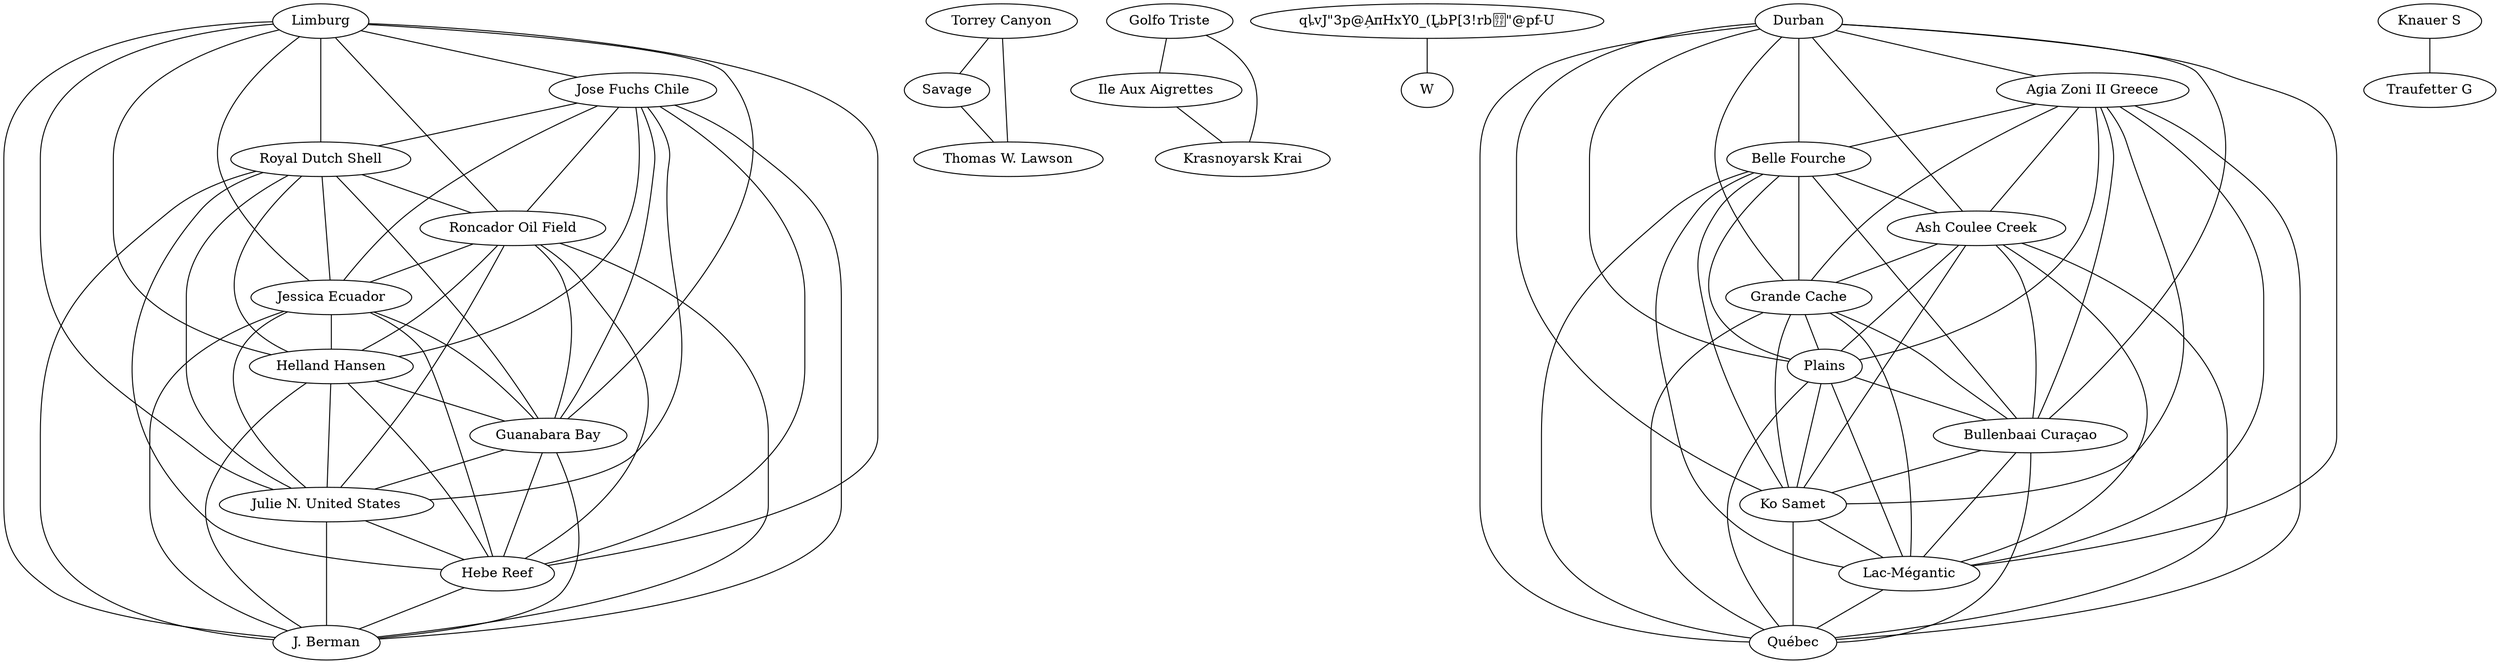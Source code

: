 strict graph "Tanker truck pumping out sludge from a vessel" {
	Limburg
	"Jose Fuchs Chile"
	Limburg -- "Jose Fuchs Chile"
	"Royal Dutch Shell"
	Limburg -- "Royal Dutch Shell"
	"Roncador Oil Field"
	Limburg -- "Roncador Oil Field"
	"Jessica Ecuador"
	Limburg -- "Jessica Ecuador"
	"Helland Hansen"
	Limburg -- "Helland Hansen"
	"Guanabara Bay"
	Limburg -- "Guanabara Bay"
	"Julie N. United States"
	Limburg -- "Julie N. United States"
	"Hebe Reef"
	Limburg -- "Hebe Reef"
	"J. Berman"
	Limburg -- "J. Berman"
	"Jose Fuchs Chile"
	"Royal Dutch Shell"
	"Jose Fuchs Chile" -- "Royal Dutch Shell"
	"Jose Fuchs Chile"
	"Roncador Oil Field"
	"Jose Fuchs Chile" -- "Roncador Oil Field"
	"Jose Fuchs Chile"
	"Jessica Ecuador"
	"Jose Fuchs Chile" -- "Jessica Ecuador"
	"Jose Fuchs Chile"
	"Helland Hansen"
	"Jose Fuchs Chile" -- "Helland Hansen"
	"Jose Fuchs Chile"
	"Guanabara Bay"
	"Jose Fuchs Chile" -- "Guanabara Bay"
	"Jose Fuchs Chile"
	"Julie N. United States"
	"Jose Fuchs Chile" -- "Julie N. United States"
	"Jose Fuchs Chile"
	"Hebe Reef"
	"Jose Fuchs Chile" -- "Hebe Reef"
	"Jose Fuchs Chile"
	"J. Berman"
	"Jose Fuchs Chile" -- "J. Berman"
	"Royal Dutch Shell"
	"Roncador Oil Field"
	"Royal Dutch Shell" -- "Roncador Oil Field"
	"Royal Dutch Shell"
	"Jessica Ecuador"
	"Royal Dutch Shell" -- "Jessica Ecuador"
	"Royal Dutch Shell"
	"Helland Hansen"
	"Royal Dutch Shell" -- "Helland Hansen"
	"Royal Dutch Shell"
	"Guanabara Bay"
	"Royal Dutch Shell" -- "Guanabara Bay"
	"Royal Dutch Shell"
	"Julie N. United States"
	"Royal Dutch Shell" -- "Julie N. United States"
	"Royal Dutch Shell"
	"Hebe Reef"
	"Royal Dutch Shell" -- "Hebe Reef"
	"Royal Dutch Shell"
	"J. Berman"
	"Royal Dutch Shell" -- "J. Berman"
	"Roncador Oil Field"
	"Jessica Ecuador"
	"Roncador Oil Field" -- "Jessica Ecuador"
	"Roncador Oil Field"
	"Helland Hansen"
	"Roncador Oil Field" -- "Helland Hansen"
	"Roncador Oil Field"
	"Guanabara Bay"
	"Roncador Oil Field" -- "Guanabara Bay"
	"Roncador Oil Field"
	"Julie N. United States"
	"Roncador Oil Field" -- "Julie N. United States"
	"Roncador Oil Field"
	"Hebe Reef"
	"Roncador Oil Field" -- "Hebe Reef"
	"Roncador Oil Field"
	"J. Berman"
	"Roncador Oil Field" -- "J. Berman"
	"Jessica Ecuador"
	"Helland Hansen"
	"Jessica Ecuador" -- "Helland Hansen"
	"Jessica Ecuador"
	"Guanabara Bay"
	"Jessica Ecuador" -- "Guanabara Bay"
	"Jessica Ecuador"
	"Julie N. United States"
	"Jessica Ecuador" -- "Julie N. United States"
	"Jessica Ecuador"
	"Hebe Reef"
	"Jessica Ecuador" -- "Hebe Reef"
	"Jessica Ecuador"
	"J. Berman"
	"Jessica Ecuador" -- "J. Berman"
	"Helland Hansen"
	"Guanabara Bay"
	"Helland Hansen" -- "Guanabara Bay"
	"Helland Hansen"
	"Julie N. United States"
	"Helland Hansen" -- "Julie N. United States"
	"Helland Hansen"
	"Hebe Reef"
	"Helland Hansen" -- "Hebe Reef"
	"Helland Hansen"
	"J. Berman"
	"Helland Hansen" -- "J. Berman"
	"Guanabara Bay"
	"Julie N. United States"
	"Guanabara Bay" -- "Julie N. United States"
	"Guanabara Bay"
	"Hebe Reef"
	"Guanabara Bay" -- "Hebe Reef"
	"Guanabara Bay"
	"J. Berman"
	"Guanabara Bay" -- "J. Berman"
	"Julie N. United States"
	"Hebe Reef"
	"Julie N. United States" -- "Hebe Reef"
	"Julie N. United States"
	"J. Berman"
	"Julie N. United States" -- "J. Berman"
	"Hebe Reef"
	"J. Berman"
	"Hebe Reef" -- "J. Berman"
	"Torrey Canyon"
	Savage
	"Torrey Canyon" -- Savage
	"Torrey Canyon"
	"Thomas W. Lawson"
	"Torrey Canyon" -- "Thomas W. Lawson"
	"Thomas W. Lawson"
	Savage -- "Thomas W. Lawson"
	"Golfo Triste"
	"Ile Aux Aigrettes"
	"Golfo Triste" -- "Ile Aux Aigrettes"
	"Golfo Triste"
	"Krasnoyarsk Krai"
	"Golfo Triste" -- "Krasnoyarsk Krai"
	"Ile Aux Aigrettes"
	"Krasnoyarsk Krai"
	"Ile Aux Aigrettes" -- "Krasnoyarsk Krai"
	"qȴvJ\"3p\@ܹAпHxY0_\(L̢bP[3!rb\"@pf-U
"
	W
	"qȴvJ\"3p\@ܹAпHxY0_\(L̢bP[3!rb\"@pf-U
" -- W
	Durban
	"Agia Zoni II Greece"
	Durban -- "Agia Zoni II Greece"
	"Belle Fourche"
	Durban -- "Belle Fourche"
	"Ash Coulee Creek"
	Durban -- "Ash Coulee Creek"
	"Grande Cache"
	Durban -- "Grande Cache"
	Plains
	Durban -- Plains
	"Bullenbaai Curaçao"
	Durban -- "Bullenbaai Curaçao"
	"Ko Samet"
	Durban -- "Ko Samet"
	"Lac-Mégantic"
	Durban -- "Lac-Mégantic"
	"Québec"
	Durban -- "Québec"
	"Agia Zoni II Greece"
	"Belle Fourche"
	"Agia Zoni II Greece" -- "Belle Fourche"
	"Agia Zoni II Greece"
	"Ash Coulee Creek"
	"Agia Zoni II Greece" -- "Ash Coulee Creek"
	"Agia Zoni II Greece"
	"Grande Cache"
	"Agia Zoni II Greece" -- "Grande Cache"
	"Agia Zoni II Greece"
	"Agia Zoni II Greece" -- Plains
	"Agia Zoni II Greece"
	"Bullenbaai Curaçao"
	"Agia Zoni II Greece" -- "Bullenbaai Curaçao"
	"Agia Zoni II Greece"
	"Ko Samet"
	"Agia Zoni II Greece" -- "Ko Samet"
	"Agia Zoni II Greece"
	"Lac-Mégantic"
	"Agia Zoni II Greece" -- "Lac-Mégantic"
	"Agia Zoni II Greece"
	"Québec"
	"Agia Zoni II Greece" -- "Québec"
	"Belle Fourche"
	"Ash Coulee Creek"
	"Belle Fourche" -- "Ash Coulee Creek"
	"Belle Fourche"
	"Grande Cache"
	"Belle Fourche" -- "Grande Cache"
	"Belle Fourche"
	"Belle Fourche" -- Plains
	"Belle Fourche"
	"Bullenbaai Curaçao"
	"Belle Fourche" -- "Bullenbaai Curaçao"
	"Belle Fourche"
	"Ko Samet"
	"Belle Fourche" -- "Ko Samet"
	"Belle Fourche"
	"Lac-Mégantic"
	"Belle Fourche" -- "Lac-Mégantic"
	"Belle Fourche"
	"Québec"
	"Belle Fourche" -- "Québec"
	"Ash Coulee Creek"
	"Grande Cache"
	"Ash Coulee Creek" -- "Grande Cache"
	"Ash Coulee Creek"
	"Ash Coulee Creek" -- Plains
	"Ash Coulee Creek"
	"Bullenbaai Curaçao"
	"Ash Coulee Creek" -- "Bullenbaai Curaçao"
	"Ash Coulee Creek"
	"Ko Samet"
	"Ash Coulee Creek" -- "Ko Samet"
	"Ash Coulee Creek"
	"Lac-Mégantic"
	"Ash Coulee Creek" -- "Lac-Mégantic"
	"Ash Coulee Creek"
	"Québec"
	"Ash Coulee Creek" -- "Québec"
	"Grande Cache"
	"Grande Cache" -- Plains
	"Grande Cache"
	"Bullenbaai Curaçao"
	"Grande Cache" -- "Bullenbaai Curaçao"
	"Grande Cache"
	"Ko Samet"
	"Grande Cache" -- "Ko Samet"
	"Grande Cache"
	"Lac-Mégantic"
	"Grande Cache" -- "Lac-Mégantic"
	"Grande Cache"
	"Québec"
	"Grande Cache" -- "Québec"
	"Bullenbaai Curaçao"
	Plains -- "Bullenbaai Curaçao"
	"Ko Samet"
	Plains -- "Ko Samet"
	"Lac-Mégantic"
	Plains -- "Lac-Mégantic"
	"Québec"
	Plains -- "Québec"
	"Bullenbaai Curaçao"
	"Ko Samet"
	"Bullenbaai Curaçao" -- "Ko Samet"
	"Bullenbaai Curaçao"
	"Lac-Mégantic"
	"Bullenbaai Curaçao" -- "Lac-Mégantic"
	"Bullenbaai Curaçao"
	"Québec"
	"Bullenbaai Curaçao" -- "Québec"
	"Ko Samet"
	"Lac-Mégantic"
	"Ko Samet" -- "Lac-Mégantic"
	"Ko Samet"
	"Québec"
	"Ko Samet" -- "Québec"
	"Lac-Mégantic"
	"Québec"
	"Lac-Mégantic" -- "Québec"
	"Knauer S"
	"Traufetter G"
	"Knauer S" -- "Traufetter G"
}
